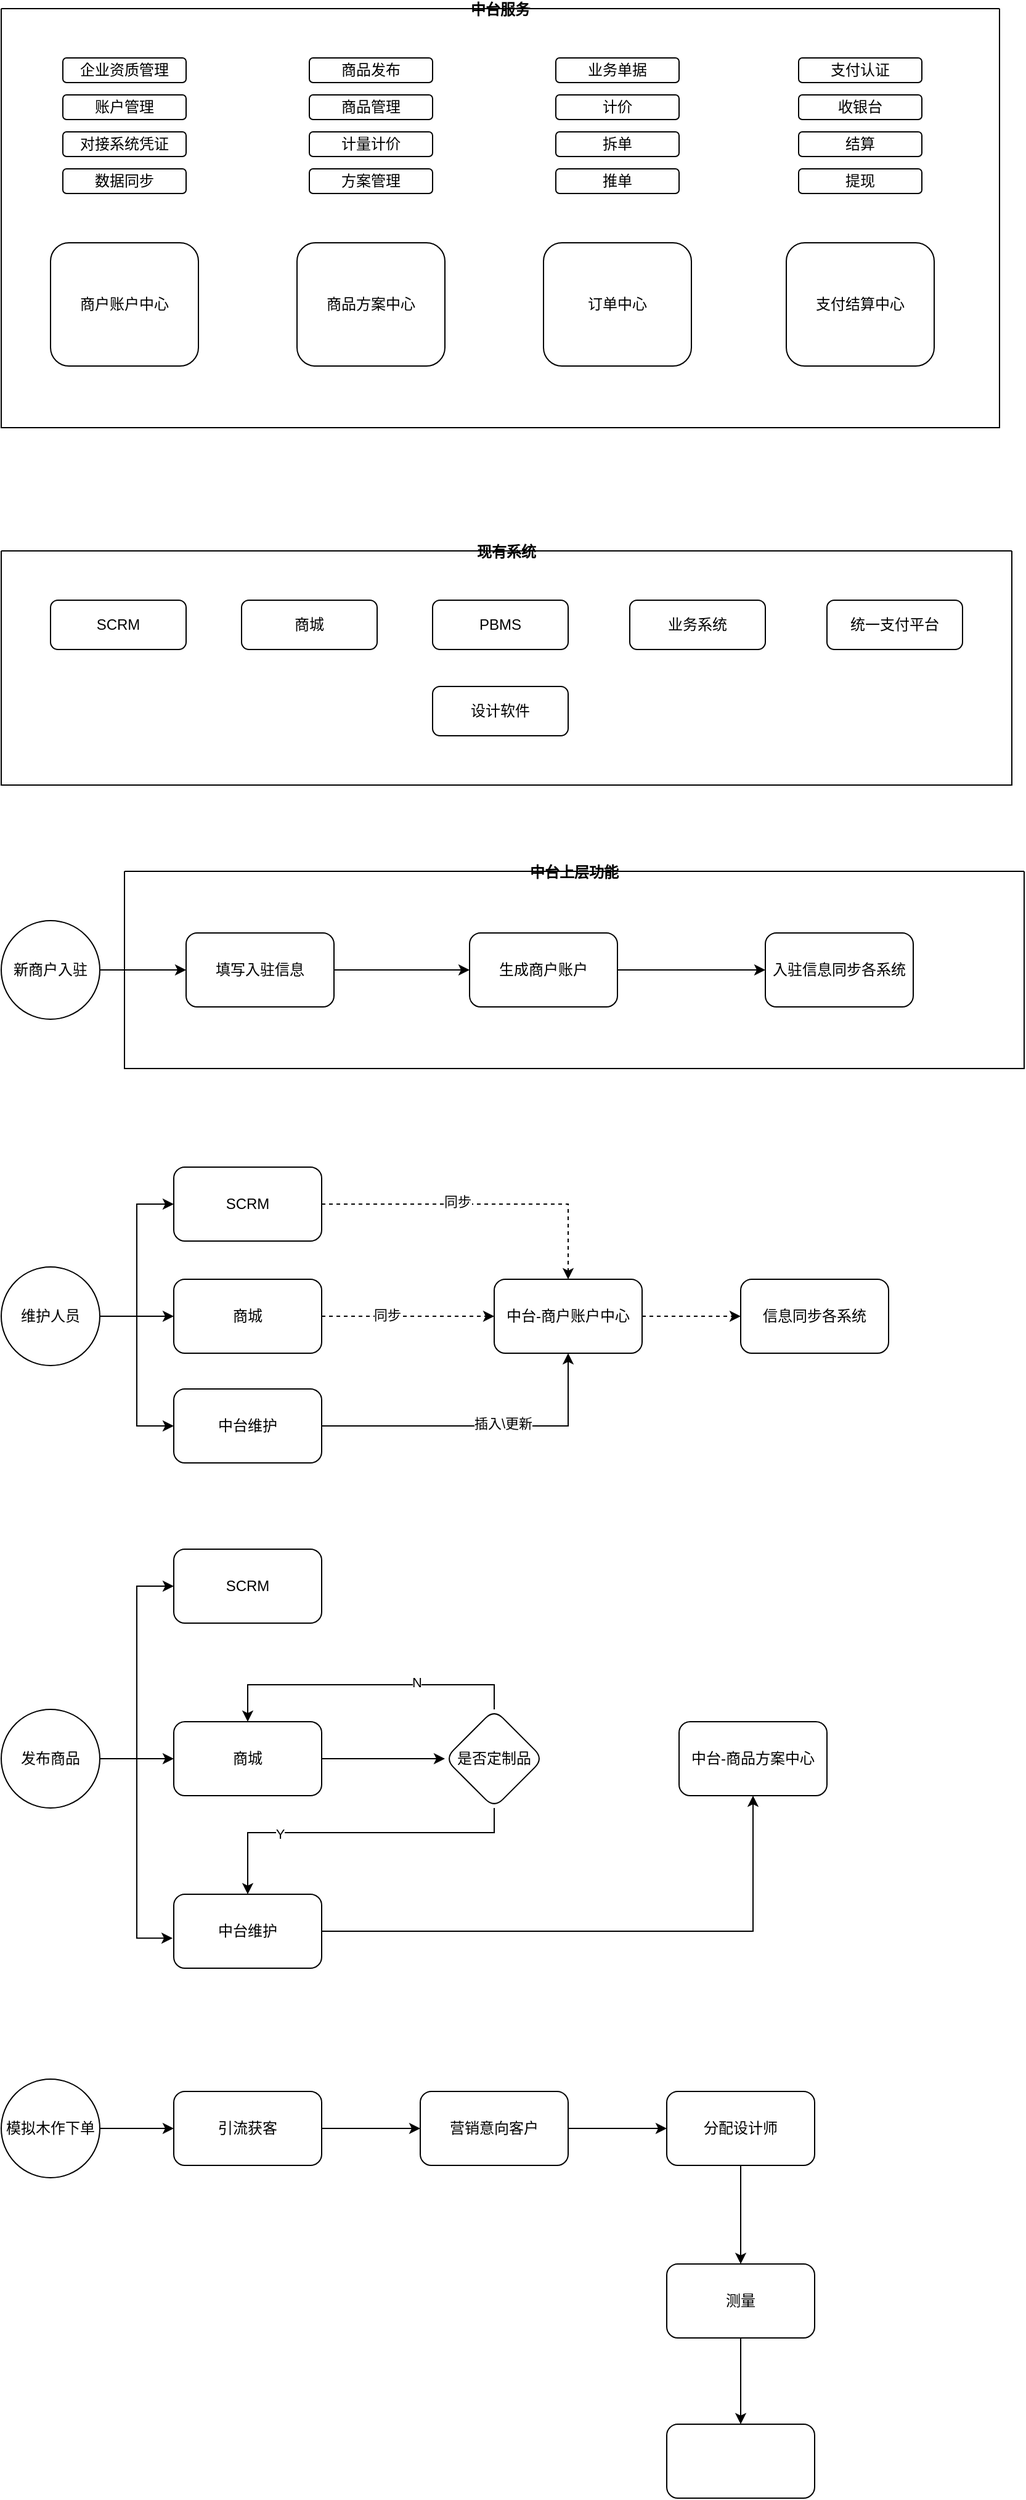 <mxfile version="20.2.8" type="github">
  <diagram id="JSnakOGd0x6O5i21G1Du" name="第 1 页">
    <mxGraphModel dx="981" dy="573" grid="1" gridSize="10" guides="1" tooltips="1" connect="1" arrows="1" fold="1" page="1" pageScale="1" pageWidth="827" pageHeight="1169" background="#ffffff" math="0" shadow="0">
      <root>
        <mxCell id="0" />
        <mxCell id="1" parent="0" />
        <mxCell id="b54lSuBmYj791jRQhkf2-6" value="中台服务" style="swimlane;startSize=0;" vertex="1" parent="1">
          <mxGeometry x="120" y="120" width="810" height="340" as="geometry" />
        </mxCell>
        <mxCell id="b54lSuBmYj791jRQhkf2-7" value="商户账户中心" style="rounded=1;whiteSpace=wrap;html=1;" vertex="1" parent="b54lSuBmYj791jRQhkf2-6">
          <mxGeometry x="40" y="190" width="120" height="100" as="geometry" />
        </mxCell>
        <mxCell id="b54lSuBmYj791jRQhkf2-8" value="商品方案中心" style="rounded=1;whiteSpace=wrap;html=1;" vertex="1" parent="b54lSuBmYj791jRQhkf2-6">
          <mxGeometry x="240" y="190" width="120" height="100" as="geometry" />
        </mxCell>
        <mxCell id="b54lSuBmYj791jRQhkf2-10" value="订单中心" style="rounded=1;whiteSpace=wrap;html=1;" vertex="1" parent="b54lSuBmYj791jRQhkf2-6">
          <mxGeometry x="440" y="190" width="120" height="100" as="geometry" />
        </mxCell>
        <mxCell id="b54lSuBmYj791jRQhkf2-11" value="支付结算中心" style="rounded=1;whiteSpace=wrap;html=1;" vertex="1" parent="b54lSuBmYj791jRQhkf2-6">
          <mxGeometry x="637" y="190" width="120" height="100" as="geometry" />
        </mxCell>
        <mxCell id="b54lSuBmYj791jRQhkf2-15" value="企业资质管理" style="rounded=1;whiteSpace=wrap;html=1;" vertex="1" parent="b54lSuBmYj791jRQhkf2-6">
          <mxGeometry x="50" y="40" width="100" height="20" as="geometry" />
        </mxCell>
        <mxCell id="b54lSuBmYj791jRQhkf2-28" value="账户管理" style="rounded=1;whiteSpace=wrap;html=1;" vertex="1" parent="b54lSuBmYj791jRQhkf2-6">
          <mxGeometry x="50" y="70" width="100" height="20" as="geometry" />
        </mxCell>
        <mxCell id="b54lSuBmYj791jRQhkf2-29" value="对接系统凭证" style="rounded=1;whiteSpace=wrap;html=1;" vertex="1" parent="b54lSuBmYj791jRQhkf2-6">
          <mxGeometry x="50" y="100" width="100" height="20" as="geometry" />
        </mxCell>
        <mxCell id="b54lSuBmYj791jRQhkf2-30" value="商品发布" style="rounded=1;whiteSpace=wrap;html=1;" vertex="1" parent="b54lSuBmYj791jRQhkf2-6">
          <mxGeometry x="250" y="40" width="100" height="20" as="geometry" />
        </mxCell>
        <mxCell id="b54lSuBmYj791jRQhkf2-31" value="商品管理" style="rounded=1;whiteSpace=wrap;html=1;" vertex="1" parent="b54lSuBmYj791jRQhkf2-6">
          <mxGeometry x="250" y="70" width="100" height="20" as="geometry" />
        </mxCell>
        <mxCell id="b54lSuBmYj791jRQhkf2-32" value="计量计价" style="rounded=1;whiteSpace=wrap;html=1;" vertex="1" parent="b54lSuBmYj791jRQhkf2-6">
          <mxGeometry x="250" y="100" width="100" height="20" as="geometry" />
        </mxCell>
        <mxCell id="b54lSuBmYj791jRQhkf2-33" value="方案管理" style="rounded=1;whiteSpace=wrap;html=1;" vertex="1" parent="b54lSuBmYj791jRQhkf2-6">
          <mxGeometry x="250" y="130" width="100" height="20" as="geometry" />
        </mxCell>
        <mxCell id="b54lSuBmYj791jRQhkf2-34" value="业务单据" style="rounded=1;whiteSpace=wrap;html=1;" vertex="1" parent="b54lSuBmYj791jRQhkf2-6">
          <mxGeometry x="450" y="40" width="100" height="20" as="geometry" />
        </mxCell>
        <mxCell id="b54lSuBmYj791jRQhkf2-35" value="数据同步" style="rounded=1;whiteSpace=wrap;html=1;" vertex="1" parent="b54lSuBmYj791jRQhkf2-6">
          <mxGeometry x="50" y="130" width="100" height="20" as="geometry" />
        </mxCell>
        <mxCell id="b54lSuBmYj791jRQhkf2-36" value="计价" style="rounded=1;whiteSpace=wrap;html=1;" vertex="1" parent="b54lSuBmYj791jRQhkf2-6">
          <mxGeometry x="450" y="70" width="100" height="20" as="geometry" />
        </mxCell>
        <mxCell id="b54lSuBmYj791jRQhkf2-37" value="拆单" style="rounded=1;whiteSpace=wrap;html=1;" vertex="1" parent="b54lSuBmYj791jRQhkf2-6">
          <mxGeometry x="450" y="100" width="100" height="20" as="geometry" />
        </mxCell>
        <mxCell id="b54lSuBmYj791jRQhkf2-38" value="推单" style="rounded=1;whiteSpace=wrap;html=1;" vertex="1" parent="b54lSuBmYj791jRQhkf2-6">
          <mxGeometry x="450" y="130" width="100" height="20" as="geometry" />
        </mxCell>
        <mxCell id="b54lSuBmYj791jRQhkf2-39" value="支付认证" style="rounded=1;whiteSpace=wrap;html=1;" vertex="1" parent="b54lSuBmYj791jRQhkf2-6">
          <mxGeometry x="647" y="40" width="100" height="20" as="geometry" />
        </mxCell>
        <mxCell id="b54lSuBmYj791jRQhkf2-40" value="收银台" style="rounded=1;whiteSpace=wrap;html=1;" vertex="1" parent="b54lSuBmYj791jRQhkf2-6">
          <mxGeometry x="647" y="70" width="100" height="20" as="geometry" />
        </mxCell>
        <mxCell id="b54lSuBmYj791jRQhkf2-41" value="结算" style="rounded=1;whiteSpace=wrap;html=1;" vertex="1" parent="b54lSuBmYj791jRQhkf2-6">
          <mxGeometry x="647" y="100" width="100" height="20" as="geometry" />
        </mxCell>
        <mxCell id="b54lSuBmYj791jRQhkf2-42" value="提现" style="rounded=1;whiteSpace=wrap;html=1;" vertex="1" parent="b54lSuBmYj791jRQhkf2-6">
          <mxGeometry x="647" y="130" width="100" height="20" as="geometry" />
        </mxCell>
        <mxCell id="b54lSuBmYj791jRQhkf2-14" value="" style="edgeStyle=orthogonalEdgeStyle;rounded=0;orthogonalLoop=1;jettySize=auto;html=1;" edge="1" parent="1" source="b54lSuBmYj791jRQhkf2-12" target="b54lSuBmYj791jRQhkf2-13">
          <mxGeometry relative="1" as="geometry" />
        </mxCell>
        <mxCell id="b54lSuBmYj791jRQhkf2-12" value="新商户入驻" style="ellipse;whiteSpace=wrap;html=1;aspect=fixed;" vertex="1" parent="1">
          <mxGeometry x="120" y="860" width="80" height="80" as="geometry" />
        </mxCell>
        <mxCell id="b54lSuBmYj791jRQhkf2-20" value="现有系统" style="swimlane;startSize=0;rounded=1;" vertex="1" parent="1">
          <mxGeometry x="120" y="560" width="820" height="190" as="geometry" />
        </mxCell>
        <mxCell id="b54lSuBmYj791jRQhkf2-4" value="设计软件" style="rounded=1;whiteSpace=wrap;html=1;" vertex="1" parent="b54lSuBmYj791jRQhkf2-20">
          <mxGeometry x="350" y="110" width="110" height="40" as="geometry" />
        </mxCell>
        <mxCell id="b54lSuBmYj791jRQhkf2-5" value="PBMS" style="rounded=1;whiteSpace=wrap;html=1;" vertex="1" parent="b54lSuBmYj791jRQhkf2-20">
          <mxGeometry x="350" y="40" width="110" height="40" as="geometry" />
        </mxCell>
        <mxCell id="b54lSuBmYj791jRQhkf2-1" value="SCRM" style="rounded=1;whiteSpace=wrap;html=1;" vertex="1" parent="b54lSuBmYj791jRQhkf2-20">
          <mxGeometry x="40" y="40" width="110" height="40" as="geometry" />
        </mxCell>
        <mxCell id="b54lSuBmYj791jRQhkf2-2" value="商城" style="rounded=1;whiteSpace=wrap;html=1;" vertex="1" parent="b54lSuBmYj791jRQhkf2-20">
          <mxGeometry x="195" y="40" width="110" height="40" as="geometry" />
        </mxCell>
        <mxCell id="b54lSuBmYj791jRQhkf2-3" value="业务系统" style="rounded=1;whiteSpace=wrap;html=1;" vertex="1" parent="b54lSuBmYj791jRQhkf2-20">
          <mxGeometry x="510" y="40" width="110" height="40" as="geometry" />
        </mxCell>
        <mxCell id="b54lSuBmYj791jRQhkf2-45" value="统一支付平台" style="rounded=1;whiteSpace=wrap;html=1;" vertex="1" parent="b54lSuBmYj791jRQhkf2-20">
          <mxGeometry x="670" y="40" width="110" height="40" as="geometry" />
        </mxCell>
        <mxCell id="b54lSuBmYj791jRQhkf2-48" value="" style="edgeStyle=orthogonalEdgeStyle;rounded=0;orthogonalLoop=1;jettySize=auto;html=1;" edge="1" parent="1" source="b54lSuBmYj791jRQhkf2-44" target="b54lSuBmYj791jRQhkf2-47">
          <mxGeometry relative="1" as="geometry" />
        </mxCell>
        <mxCell id="b54lSuBmYj791jRQhkf2-44" value="模拟木作下单" style="ellipse;whiteSpace=wrap;html=1;aspect=fixed;rounded=1;" vertex="1" parent="1">
          <mxGeometry x="120" y="1800" width="80" height="80" as="geometry" />
        </mxCell>
        <mxCell id="b54lSuBmYj791jRQhkf2-46" value="中台上层功能" style="swimlane;startSize=0;rounded=1;" vertex="1" parent="1">
          <mxGeometry x="220" y="820" width="730" height="160" as="geometry" />
        </mxCell>
        <mxCell id="b54lSuBmYj791jRQhkf2-18" value="入驻信息同步各系统" style="whiteSpace=wrap;html=1;rounded=1;" vertex="1" parent="b54lSuBmYj791jRQhkf2-46">
          <mxGeometry x="520" y="50" width="120" height="60" as="geometry" />
        </mxCell>
        <mxCell id="b54lSuBmYj791jRQhkf2-16" value="生成商户账户" style="whiteSpace=wrap;html=1;rounded=1;" vertex="1" parent="b54lSuBmYj791jRQhkf2-46">
          <mxGeometry x="280" y="50" width="120" height="60" as="geometry" />
        </mxCell>
        <mxCell id="b54lSuBmYj791jRQhkf2-19" value="" style="edgeStyle=orthogonalEdgeStyle;rounded=0;orthogonalLoop=1;jettySize=auto;html=1;" edge="1" parent="b54lSuBmYj791jRQhkf2-46" source="b54lSuBmYj791jRQhkf2-16" target="b54lSuBmYj791jRQhkf2-18">
          <mxGeometry relative="1" as="geometry" />
        </mxCell>
        <mxCell id="b54lSuBmYj791jRQhkf2-13" value="填写入驻信息" style="whiteSpace=wrap;html=1;rounded=1;" vertex="1" parent="b54lSuBmYj791jRQhkf2-46">
          <mxGeometry x="50" y="50" width="120" height="60" as="geometry" />
        </mxCell>
        <mxCell id="b54lSuBmYj791jRQhkf2-17" value="" style="edgeStyle=orthogonalEdgeStyle;rounded=0;orthogonalLoop=1;jettySize=auto;html=1;" edge="1" parent="b54lSuBmYj791jRQhkf2-46" source="b54lSuBmYj791jRQhkf2-13" target="b54lSuBmYj791jRQhkf2-16">
          <mxGeometry relative="1" as="geometry" />
        </mxCell>
        <mxCell id="b54lSuBmYj791jRQhkf2-50" value="" style="edgeStyle=orthogonalEdgeStyle;rounded=0;orthogonalLoop=1;jettySize=auto;html=1;" edge="1" parent="1" source="b54lSuBmYj791jRQhkf2-47" target="b54lSuBmYj791jRQhkf2-49">
          <mxGeometry relative="1" as="geometry" />
        </mxCell>
        <mxCell id="b54lSuBmYj791jRQhkf2-47" value="引流获客" style="whiteSpace=wrap;html=1;rounded=1;" vertex="1" parent="1">
          <mxGeometry x="260" y="1810" width="120" height="60" as="geometry" />
        </mxCell>
        <mxCell id="b54lSuBmYj791jRQhkf2-52" value="" style="edgeStyle=orthogonalEdgeStyle;rounded=0;orthogonalLoop=1;jettySize=auto;html=1;" edge="1" parent="1" source="b54lSuBmYj791jRQhkf2-49" target="b54lSuBmYj791jRQhkf2-51">
          <mxGeometry relative="1" as="geometry" />
        </mxCell>
        <mxCell id="b54lSuBmYj791jRQhkf2-49" value="营销意向客户" style="whiteSpace=wrap;html=1;rounded=1;" vertex="1" parent="1">
          <mxGeometry x="460" y="1810" width="120" height="60" as="geometry" />
        </mxCell>
        <mxCell id="b54lSuBmYj791jRQhkf2-70" value="" style="edgeStyle=orthogonalEdgeStyle;rounded=0;orthogonalLoop=1;jettySize=auto;html=1;" edge="1" parent="1" source="b54lSuBmYj791jRQhkf2-51" target="b54lSuBmYj791jRQhkf2-69">
          <mxGeometry relative="1" as="geometry" />
        </mxCell>
        <mxCell id="b54lSuBmYj791jRQhkf2-51" value="分配设计师" style="whiteSpace=wrap;html=1;rounded=1;" vertex="1" parent="1">
          <mxGeometry x="660" y="1810" width="120" height="60" as="geometry" />
        </mxCell>
        <mxCell id="b54lSuBmYj791jRQhkf2-55" value="" style="edgeStyle=orthogonalEdgeStyle;rounded=0;orthogonalLoop=1;jettySize=auto;html=1;entryX=0;entryY=0.5;entryDx=0;entryDy=0;" edge="1" parent="1" source="b54lSuBmYj791jRQhkf2-53" target="b54lSuBmYj791jRQhkf2-54">
          <mxGeometry relative="1" as="geometry" />
        </mxCell>
        <mxCell id="b54lSuBmYj791jRQhkf2-58" style="edgeStyle=orthogonalEdgeStyle;rounded=0;orthogonalLoop=1;jettySize=auto;html=1;exitX=1;exitY=0.5;exitDx=0;exitDy=0;" edge="1" parent="1" source="b54lSuBmYj791jRQhkf2-53" target="b54lSuBmYj791jRQhkf2-56">
          <mxGeometry relative="1" as="geometry" />
        </mxCell>
        <mxCell id="b54lSuBmYj791jRQhkf2-59" style="edgeStyle=orthogonalEdgeStyle;rounded=0;orthogonalLoop=1;jettySize=auto;html=1;entryX=0;entryY=0.5;entryDx=0;entryDy=0;" edge="1" parent="1" source="b54lSuBmYj791jRQhkf2-53" target="b54lSuBmYj791jRQhkf2-57">
          <mxGeometry relative="1" as="geometry" />
        </mxCell>
        <mxCell id="b54lSuBmYj791jRQhkf2-53" value="维护人员" style="ellipse;whiteSpace=wrap;html=1;aspect=fixed;" vertex="1" parent="1">
          <mxGeometry x="120" y="1141" width="80" height="80" as="geometry" />
        </mxCell>
        <mxCell id="b54lSuBmYj791jRQhkf2-62" style="edgeStyle=orthogonalEdgeStyle;rounded=0;orthogonalLoop=1;jettySize=auto;html=1;entryX=0.5;entryY=0;entryDx=0;entryDy=0;dashed=1;" edge="1" parent="1" source="b54lSuBmYj791jRQhkf2-54" target="b54lSuBmYj791jRQhkf2-60">
          <mxGeometry relative="1" as="geometry" />
        </mxCell>
        <mxCell id="b54lSuBmYj791jRQhkf2-63" value="同步" style="edgeLabel;html=1;align=center;verticalAlign=middle;resizable=0;points=[];" vertex="1" connectable="0" parent="b54lSuBmYj791jRQhkf2-62">
          <mxGeometry x="-0.162" y="2" relative="1" as="geometry">
            <mxPoint as="offset" />
          </mxGeometry>
        </mxCell>
        <mxCell id="b54lSuBmYj791jRQhkf2-54" value="SCRM" style="whiteSpace=wrap;html=1;rounded=1;" vertex="1" parent="1">
          <mxGeometry x="260" y="1060" width="120" height="60" as="geometry" />
        </mxCell>
        <mxCell id="b54lSuBmYj791jRQhkf2-61" value="" style="edgeStyle=orthogonalEdgeStyle;rounded=0;orthogonalLoop=1;jettySize=auto;html=1;dashed=1;" edge="1" parent="1" source="b54lSuBmYj791jRQhkf2-56" target="b54lSuBmYj791jRQhkf2-60">
          <mxGeometry relative="1" as="geometry" />
        </mxCell>
        <mxCell id="b54lSuBmYj791jRQhkf2-64" value="同步" style="edgeLabel;html=1;align=center;verticalAlign=middle;resizable=0;points=[];" vertex="1" connectable="0" parent="b54lSuBmYj791jRQhkf2-61">
          <mxGeometry x="-0.241" y="1" relative="1" as="geometry">
            <mxPoint as="offset" />
          </mxGeometry>
        </mxCell>
        <mxCell id="b54lSuBmYj791jRQhkf2-56" value="商城" style="whiteSpace=wrap;html=1;rounded=1;" vertex="1" parent="1">
          <mxGeometry x="260" y="1151" width="120" height="60" as="geometry" />
        </mxCell>
        <mxCell id="b54lSuBmYj791jRQhkf2-65" style="edgeStyle=orthogonalEdgeStyle;rounded=0;orthogonalLoop=1;jettySize=auto;html=1;exitX=1;exitY=0.5;exitDx=0;exitDy=0;entryX=0.5;entryY=1;entryDx=0;entryDy=0;" edge="1" parent="1" source="b54lSuBmYj791jRQhkf2-57" target="b54lSuBmYj791jRQhkf2-60">
          <mxGeometry relative="1" as="geometry" />
        </mxCell>
        <mxCell id="b54lSuBmYj791jRQhkf2-66" value="插入\更新" style="edgeLabel;html=1;align=center;verticalAlign=middle;resizable=0;points=[];" vertex="1" connectable="0" parent="b54lSuBmYj791jRQhkf2-65">
          <mxGeometry x="0.131" y="2" relative="1" as="geometry">
            <mxPoint as="offset" />
          </mxGeometry>
        </mxCell>
        <mxCell id="b54lSuBmYj791jRQhkf2-57" value="中台维护" style="whiteSpace=wrap;html=1;rounded=1;" vertex="1" parent="1">
          <mxGeometry x="260" y="1240" width="120" height="60" as="geometry" />
        </mxCell>
        <mxCell id="b54lSuBmYj791jRQhkf2-68" value="" style="edgeStyle=orthogonalEdgeStyle;rounded=0;orthogonalLoop=1;jettySize=auto;html=1;dashed=1;" edge="1" parent="1" source="b54lSuBmYj791jRQhkf2-60" target="b54lSuBmYj791jRQhkf2-67">
          <mxGeometry relative="1" as="geometry" />
        </mxCell>
        <mxCell id="b54lSuBmYj791jRQhkf2-60" value="中台-商户账户中心" style="whiteSpace=wrap;html=1;rounded=1;" vertex="1" parent="1">
          <mxGeometry x="520" y="1151" width="120" height="60" as="geometry" />
        </mxCell>
        <mxCell id="b54lSuBmYj791jRQhkf2-67" value="信息同步各系统" style="whiteSpace=wrap;html=1;rounded=1;" vertex="1" parent="1">
          <mxGeometry x="720" y="1151" width="120" height="60" as="geometry" />
        </mxCell>
        <mxCell id="b54lSuBmYj791jRQhkf2-72" value="" style="edgeStyle=orthogonalEdgeStyle;rounded=0;orthogonalLoop=1;jettySize=auto;html=1;" edge="1" parent="1" source="b54lSuBmYj791jRQhkf2-69" target="b54lSuBmYj791jRQhkf2-71">
          <mxGeometry relative="1" as="geometry" />
        </mxCell>
        <mxCell id="b54lSuBmYj791jRQhkf2-69" value="测量" style="whiteSpace=wrap;html=1;rounded=1;" vertex="1" parent="1">
          <mxGeometry x="660" y="1950" width="120" height="60" as="geometry" />
        </mxCell>
        <mxCell id="b54lSuBmYj791jRQhkf2-71" value="" style="whiteSpace=wrap;html=1;rounded=1;" vertex="1" parent="1">
          <mxGeometry x="660" y="2080" width="120" height="60" as="geometry" />
        </mxCell>
        <mxCell id="b54lSuBmYj791jRQhkf2-78" style="edgeStyle=orthogonalEdgeStyle;rounded=0;orthogonalLoop=1;jettySize=auto;html=1;exitX=1;exitY=0.5;exitDx=0;exitDy=0;entryX=0;entryY=0.5;entryDx=0;entryDy=0;" edge="1" parent="1" source="b54lSuBmYj791jRQhkf2-73" target="b54lSuBmYj791jRQhkf2-75">
          <mxGeometry relative="1" as="geometry" />
        </mxCell>
        <mxCell id="b54lSuBmYj791jRQhkf2-79" style="edgeStyle=orthogonalEdgeStyle;rounded=0;orthogonalLoop=1;jettySize=auto;html=1;exitX=1;exitY=0.5;exitDx=0;exitDy=0;entryX=-0.008;entryY=0.594;entryDx=0;entryDy=0;entryPerimeter=0;" edge="1" parent="1" source="b54lSuBmYj791jRQhkf2-73" target="b54lSuBmYj791jRQhkf2-76">
          <mxGeometry relative="1" as="geometry" />
        </mxCell>
        <mxCell id="b54lSuBmYj791jRQhkf2-80" style="edgeStyle=orthogonalEdgeStyle;rounded=0;orthogonalLoop=1;jettySize=auto;html=1;exitX=1;exitY=0.5;exitDx=0;exitDy=0;entryX=0;entryY=0.5;entryDx=0;entryDy=0;" edge="1" parent="1" source="b54lSuBmYj791jRQhkf2-73" target="b54lSuBmYj791jRQhkf2-74">
          <mxGeometry relative="1" as="geometry" />
        </mxCell>
        <mxCell id="b54lSuBmYj791jRQhkf2-73" value="发布商品" style="ellipse;whiteSpace=wrap;html=1;aspect=fixed;" vertex="1" parent="1">
          <mxGeometry x="120" y="1500" width="80" height="80" as="geometry" />
        </mxCell>
        <mxCell id="b54lSuBmYj791jRQhkf2-74" value="SCRM" style="whiteSpace=wrap;html=1;rounded=1;" vertex="1" parent="1">
          <mxGeometry x="260" y="1370" width="120" height="60" as="geometry" />
        </mxCell>
        <mxCell id="b54lSuBmYj791jRQhkf2-83" value="" style="edgeStyle=orthogonalEdgeStyle;rounded=0;orthogonalLoop=1;jettySize=auto;html=1;" edge="1" parent="1" source="b54lSuBmYj791jRQhkf2-75" target="b54lSuBmYj791jRQhkf2-82">
          <mxGeometry relative="1" as="geometry" />
        </mxCell>
        <mxCell id="b54lSuBmYj791jRQhkf2-75" value="商城" style="whiteSpace=wrap;html=1;rounded=1;" vertex="1" parent="1">
          <mxGeometry x="260" y="1510" width="120" height="60" as="geometry" />
        </mxCell>
        <mxCell id="b54lSuBmYj791jRQhkf2-88" style="edgeStyle=orthogonalEdgeStyle;rounded=0;orthogonalLoop=1;jettySize=auto;html=1;exitX=1;exitY=0.5;exitDx=0;exitDy=0;entryX=0.5;entryY=1;entryDx=0;entryDy=0;" edge="1" parent="1" source="b54lSuBmYj791jRQhkf2-76" target="b54lSuBmYj791jRQhkf2-81">
          <mxGeometry relative="1" as="geometry" />
        </mxCell>
        <mxCell id="b54lSuBmYj791jRQhkf2-76" value="中台维护" style="whiteSpace=wrap;html=1;rounded=1;" vertex="1" parent="1">
          <mxGeometry x="260" y="1650" width="120" height="60" as="geometry" />
        </mxCell>
        <mxCell id="b54lSuBmYj791jRQhkf2-81" value="中台-商品方案中心" style="whiteSpace=wrap;html=1;rounded=1;" vertex="1" parent="1">
          <mxGeometry x="670" y="1510" width="120" height="60" as="geometry" />
        </mxCell>
        <mxCell id="b54lSuBmYj791jRQhkf2-84" style="edgeStyle=orthogonalEdgeStyle;rounded=0;orthogonalLoop=1;jettySize=auto;html=1;exitX=0.5;exitY=1;exitDx=0;exitDy=0;entryX=0.5;entryY=0;entryDx=0;entryDy=0;" edge="1" parent="1" source="b54lSuBmYj791jRQhkf2-82" target="b54lSuBmYj791jRQhkf2-76">
          <mxGeometry relative="1" as="geometry">
            <mxPoint x="320" y="1640" as="targetPoint" />
            <Array as="points">
              <mxPoint x="520" y="1600" />
              <mxPoint x="320" y="1600" />
            </Array>
          </mxGeometry>
        </mxCell>
        <mxCell id="b54lSuBmYj791jRQhkf2-85" value="Y" style="edgeLabel;html=1;align=center;verticalAlign=middle;resizable=0;points=[];" vertex="1" connectable="0" parent="b54lSuBmYj791jRQhkf2-84">
          <mxGeometry x="0.437" y="1" relative="1" as="geometry">
            <mxPoint as="offset" />
          </mxGeometry>
        </mxCell>
        <mxCell id="b54lSuBmYj791jRQhkf2-86" style="edgeStyle=orthogonalEdgeStyle;rounded=0;orthogonalLoop=1;jettySize=auto;html=1;exitX=0.5;exitY=0;exitDx=0;exitDy=0;entryX=0.5;entryY=0;entryDx=0;entryDy=0;" edge="1" parent="1" source="b54lSuBmYj791jRQhkf2-82" target="b54lSuBmYj791jRQhkf2-75">
          <mxGeometry relative="1" as="geometry" />
        </mxCell>
        <mxCell id="b54lSuBmYj791jRQhkf2-87" value="N" style="edgeLabel;html=1;align=center;verticalAlign=middle;resizable=0;points=[];" vertex="1" connectable="0" parent="b54lSuBmYj791jRQhkf2-86">
          <mxGeometry x="-0.335" y="-2" relative="1" as="geometry">
            <mxPoint as="offset" />
          </mxGeometry>
        </mxCell>
        <mxCell id="b54lSuBmYj791jRQhkf2-82" value="是否定制品" style="rhombus;whiteSpace=wrap;html=1;rounded=1;" vertex="1" parent="1">
          <mxGeometry x="480" y="1500" width="80" height="80" as="geometry" />
        </mxCell>
      </root>
    </mxGraphModel>
  </diagram>
</mxfile>
